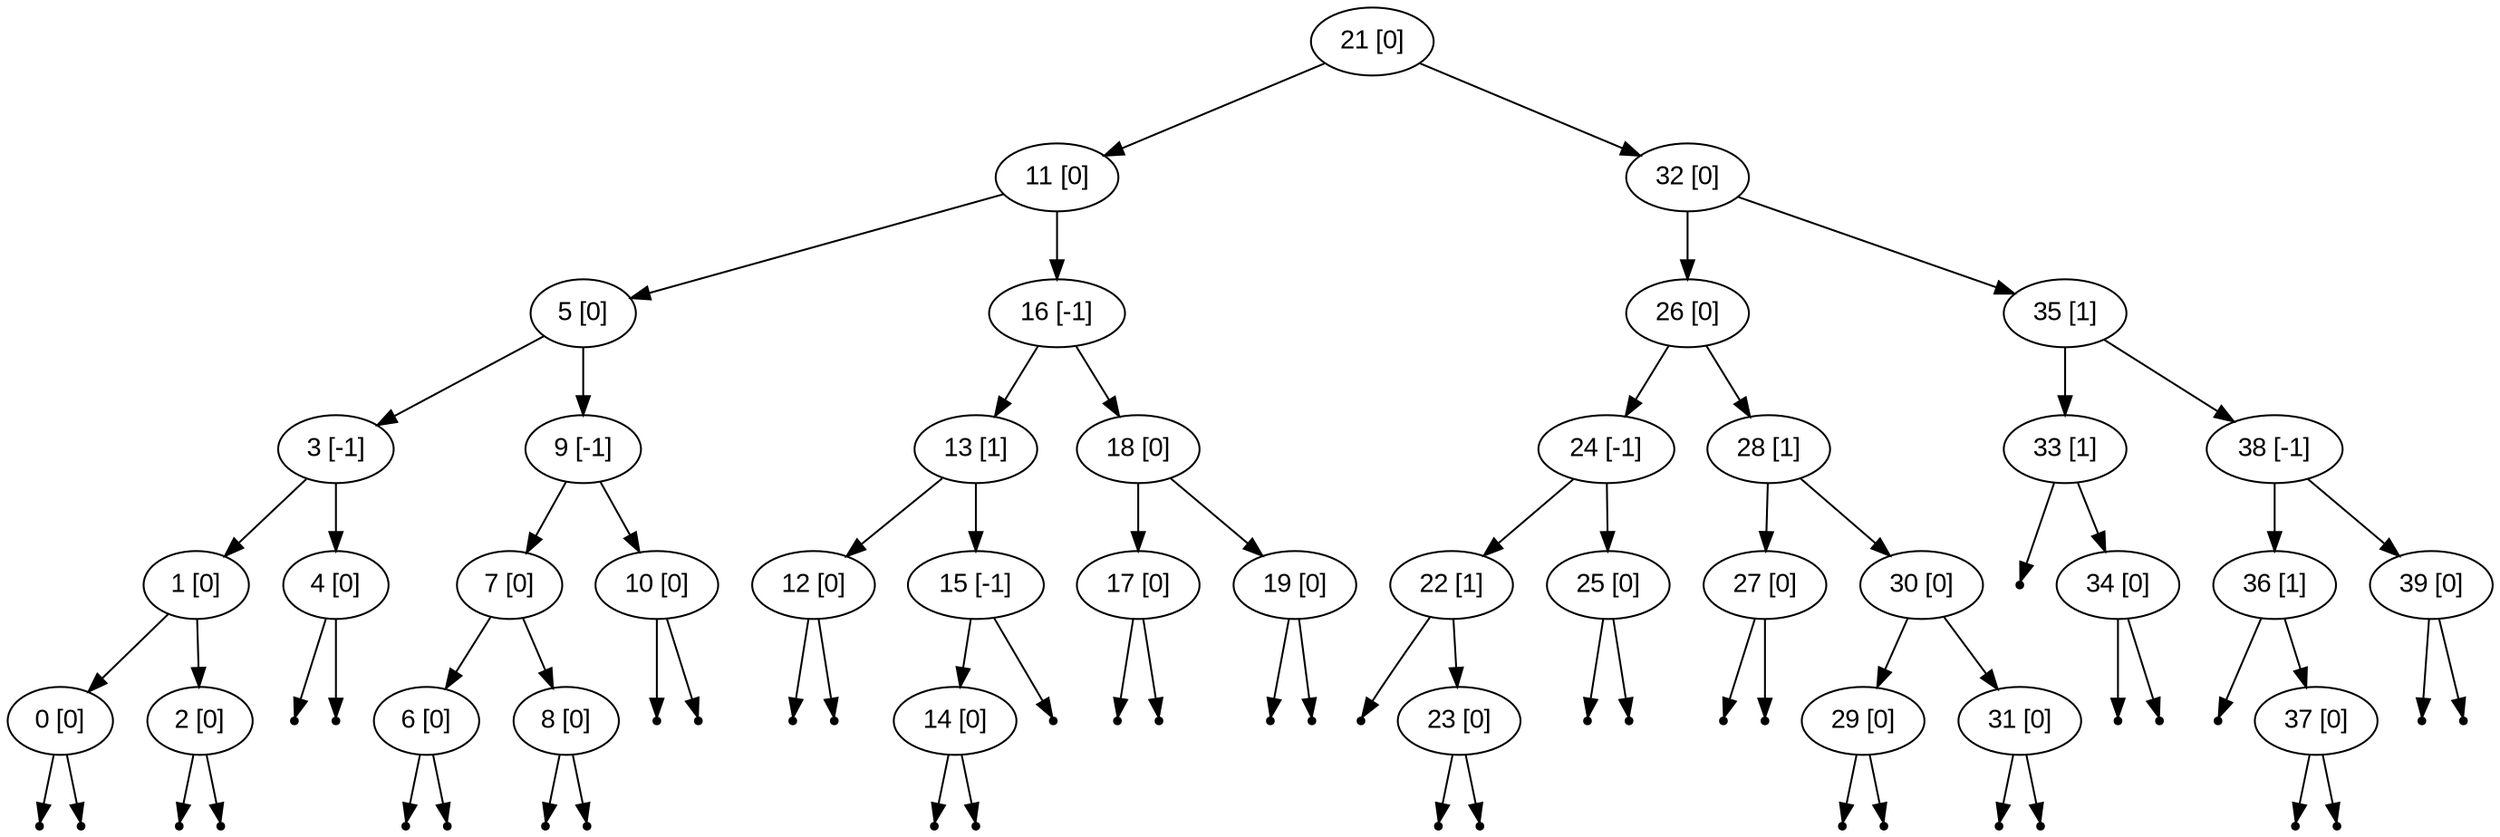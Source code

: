 digraph BST {
    node [fontname="Arial"];
    "21 [0]" -> "11 [0]";
    "21 [0]" -> "32 [0]";
    "11 [0]" -> "5 [0]";
    "11 [0]" -> "16 [-1]";
    "5 [0]" -> "3 [-1]";
    "5 [0]" -> "9 [-1]";
    "3 [-1]" -> "1 [0]";
    "3 [-1]" -> "4 [0]";
    "1 [0]" -> "0 [0]";
    "1 [0]" -> "2 [0]";
    null42 [shape=point];
    "0 [0]" -> "null42"
    null43 [shape=point];
    "0 [0]" -> "null43"
    null44 [shape=point];
    "2 [0]" -> "null44"
    null45 [shape=point];
    "2 [0]" -> "null45"
    null46 [shape=point];
    "4 [0]" -> "null46"
    null47 [shape=point];
    "4 [0]" -> "null47"
    "9 [-1]" -> "7 [0]";
    "9 [-1]" -> "10 [0]";
    "7 [0]" -> "6 [0]";
    "7 [0]" -> "8 [0]";
    null48 [shape=point];
    "6 [0]" -> "null48"
    null49 [shape=point];
    "6 [0]" -> "null49"
    null50 [shape=point];
    "8 [0]" -> "null50"
    null51 [shape=point];
    "8 [0]" -> "null51"
    null52 [shape=point];
    "10 [0]" -> "null52"
    null53 [shape=point];
    "10 [0]" -> "null53"
    "16 [-1]" -> "13 [1]";
    "16 [-1]" -> "18 [0]";
    "13 [1]" -> "12 [0]";
    "13 [1]" -> "15 [-1]";
    null54 [shape=point];
    "12 [0]" -> "null54"
    null55 [shape=point];
    "12 [0]" -> "null55"
    "15 [-1]" -> "14 [0]";
    null56 [shape=point];
    "15 [-1]" -> "null56"
    null57 [shape=point];
    "14 [0]" -> "null57"
    null58 [shape=point];
    "14 [0]" -> "null58"
    "18 [0]" -> "17 [0]";
    "18 [0]" -> "19 [0]";
    null59 [shape=point];
    "17 [0]" -> "null59"
    null60 [shape=point];
    "17 [0]" -> "null60"
    null61 [shape=point];
    "19 [0]" -> "null61"
    null62 [shape=point];
    "19 [0]" -> "null62"
    "32 [0]" -> "26 [0]";
    "32 [0]" -> "35 [1]";
    "26 [0]" -> "24 [-1]";
    "26 [0]" -> "28 [1]";
    "24 [-1]" -> "22 [1]";
    "24 [-1]" -> "25 [0]";
    null63 [shape=point];
    "22 [1]" -> "null63"
    "22 [1]" -> "23 [0]";
    null64 [shape=point];
    "23 [0]" -> "null64"
    null65 [shape=point];
    "23 [0]" -> "null65"
    null66 [shape=point];
    "25 [0]" -> "null66"
    null67 [shape=point];
    "25 [0]" -> "null67"
    "28 [1]" -> "27 [0]";
    "28 [1]" -> "30 [0]";
    null68 [shape=point];
    "27 [0]" -> "null68"
    null69 [shape=point];
    "27 [0]" -> "null69"
    "30 [0]" -> "29 [0]";
    "30 [0]" -> "31 [0]";
    null70 [shape=point];
    "29 [0]" -> "null70"
    null71 [shape=point];
    "29 [0]" -> "null71"
    null72 [shape=point];
    "31 [0]" -> "null72"
    null73 [shape=point];
    "31 [0]" -> "null73"
    "35 [1]" -> "33 [1]";
    "35 [1]" -> "38 [-1]";
    null74 [shape=point];
    "33 [1]" -> "null74"
    "33 [1]" -> "34 [0]";
    null75 [shape=point];
    "34 [0]" -> "null75"
    null76 [shape=point];
    "34 [0]" -> "null76"
    "38 [-1]" -> "36 [1]";
    "38 [-1]" -> "39 [0]";
    null77 [shape=point];
    "36 [1]" -> "null77"
    "36 [1]" -> "37 [0]";
    null78 [shape=point];
    "37 [0]" -> "null78"
    null79 [shape=point];
    "37 [0]" -> "null79"
    null80 [shape=point];
    "39 [0]" -> "null80"
    null81 [shape=point];
    "39 [0]" -> "null81"
}

